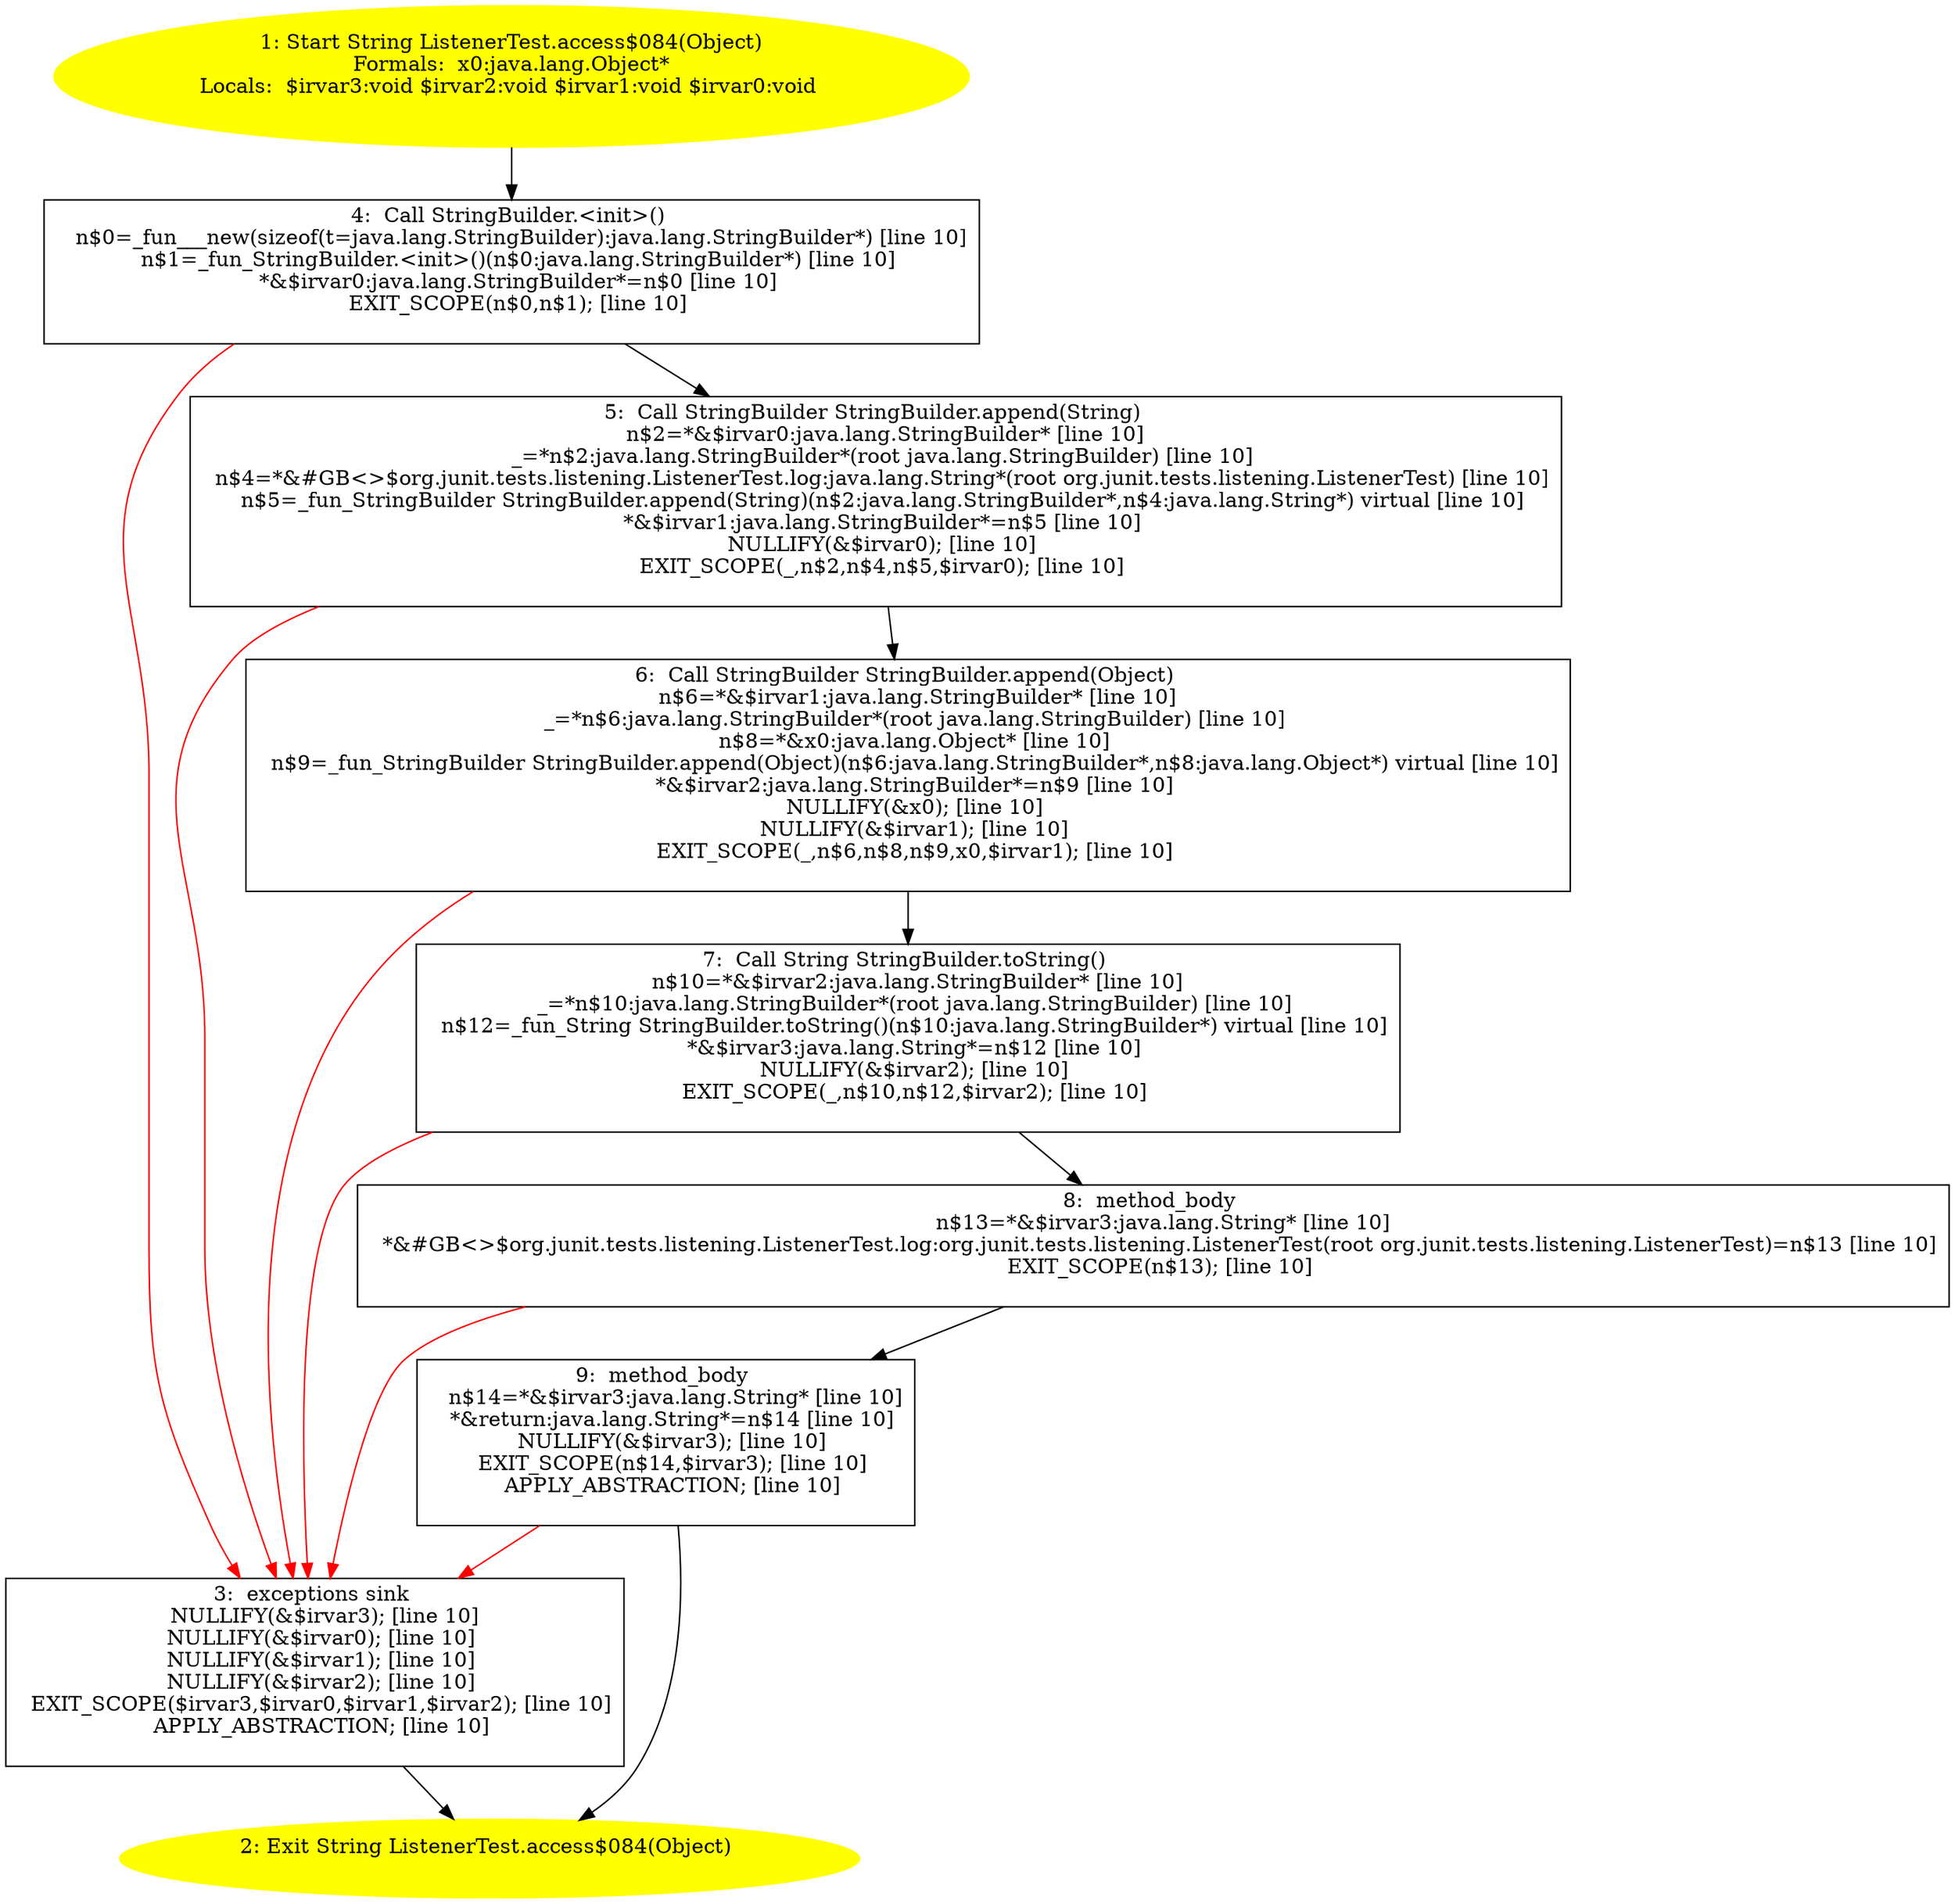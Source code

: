 /* @generated */
digraph cfg {
"org.junit.tests.listening.ListenerTest.access$084(java.lang.Object):java.lang.String.c1a30a4bd5b4ffefcb429ac8dc1a1bcd_1" [label="1: Start String ListenerTest.access$084(Object)\nFormals:  x0:java.lang.Object*\nLocals:  $irvar3:void $irvar2:void $irvar1:void $irvar0:void \n  " color=yellow style=filled]
	

	 "org.junit.tests.listening.ListenerTest.access$084(java.lang.Object):java.lang.String.c1a30a4bd5b4ffefcb429ac8dc1a1bcd_1" -> "org.junit.tests.listening.ListenerTest.access$084(java.lang.Object):java.lang.String.c1a30a4bd5b4ffefcb429ac8dc1a1bcd_4" ;
"org.junit.tests.listening.ListenerTest.access$084(java.lang.Object):java.lang.String.c1a30a4bd5b4ffefcb429ac8dc1a1bcd_2" [label="2: Exit String ListenerTest.access$084(Object) \n  " color=yellow style=filled]
	

"org.junit.tests.listening.ListenerTest.access$084(java.lang.Object):java.lang.String.c1a30a4bd5b4ffefcb429ac8dc1a1bcd_3" [label="3:  exceptions sink \n   NULLIFY(&$irvar3); [line 10]\n  NULLIFY(&$irvar0); [line 10]\n  NULLIFY(&$irvar1); [line 10]\n  NULLIFY(&$irvar2); [line 10]\n  EXIT_SCOPE($irvar3,$irvar0,$irvar1,$irvar2); [line 10]\n  APPLY_ABSTRACTION; [line 10]\n " shape="box"]
	

	 "org.junit.tests.listening.ListenerTest.access$084(java.lang.Object):java.lang.String.c1a30a4bd5b4ffefcb429ac8dc1a1bcd_3" -> "org.junit.tests.listening.ListenerTest.access$084(java.lang.Object):java.lang.String.c1a30a4bd5b4ffefcb429ac8dc1a1bcd_2" ;
"org.junit.tests.listening.ListenerTest.access$084(java.lang.Object):java.lang.String.c1a30a4bd5b4ffefcb429ac8dc1a1bcd_4" [label="4:  Call StringBuilder.<init>() \n   n$0=_fun___new(sizeof(t=java.lang.StringBuilder):java.lang.StringBuilder*) [line 10]\n  n$1=_fun_StringBuilder.<init>()(n$0:java.lang.StringBuilder*) [line 10]\n  *&$irvar0:java.lang.StringBuilder*=n$0 [line 10]\n  EXIT_SCOPE(n$0,n$1); [line 10]\n " shape="box"]
	

	 "org.junit.tests.listening.ListenerTest.access$084(java.lang.Object):java.lang.String.c1a30a4bd5b4ffefcb429ac8dc1a1bcd_4" -> "org.junit.tests.listening.ListenerTest.access$084(java.lang.Object):java.lang.String.c1a30a4bd5b4ffefcb429ac8dc1a1bcd_5" ;
	 "org.junit.tests.listening.ListenerTest.access$084(java.lang.Object):java.lang.String.c1a30a4bd5b4ffefcb429ac8dc1a1bcd_4" -> "org.junit.tests.listening.ListenerTest.access$084(java.lang.Object):java.lang.String.c1a30a4bd5b4ffefcb429ac8dc1a1bcd_3" [color="red" ];
"org.junit.tests.listening.ListenerTest.access$084(java.lang.Object):java.lang.String.c1a30a4bd5b4ffefcb429ac8dc1a1bcd_5" [label="5:  Call StringBuilder StringBuilder.append(String) \n   n$2=*&$irvar0:java.lang.StringBuilder* [line 10]\n  _=*n$2:java.lang.StringBuilder*(root java.lang.StringBuilder) [line 10]\n  n$4=*&#GB<>$org.junit.tests.listening.ListenerTest.log:java.lang.String*(root org.junit.tests.listening.ListenerTest) [line 10]\n  n$5=_fun_StringBuilder StringBuilder.append(String)(n$2:java.lang.StringBuilder*,n$4:java.lang.String*) virtual [line 10]\n  *&$irvar1:java.lang.StringBuilder*=n$5 [line 10]\n  NULLIFY(&$irvar0); [line 10]\n  EXIT_SCOPE(_,n$2,n$4,n$5,$irvar0); [line 10]\n " shape="box"]
	

	 "org.junit.tests.listening.ListenerTest.access$084(java.lang.Object):java.lang.String.c1a30a4bd5b4ffefcb429ac8dc1a1bcd_5" -> "org.junit.tests.listening.ListenerTest.access$084(java.lang.Object):java.lang.String.c1a30a4bd5b4ffefcb429ac8dc1a1bcd_6" ;
	 "org.junit.tests.listening.ListenerTest.access$084(java.lang.Object):java.lang.String.c1a30a4bd5b4ffefcb429ac8dc1a1bcd_5" -> "org.junit.tests.listening.ListenerTest.access$084(java.lang.Object):java.lang.String.c1a30a4bd5b4ffefcb429ac8dc1a1bcd_3" [color="red" ];
"org.junit.tests.listening.ListenerTest.access$084(java.lang.Object):java.lang.String.c1a30a4bd5b4ffefcb429ac8dc1a1bcd_6" [label="6:  Call StringBuilder StringBuilder.append(Object) \n   n$6=*&$irvar1:java.lang.StringBuilder* [line 10]\n  _=*n$6:java.lang.StringBuilder*(root java.lang.StringBuilder) [line 10]\n  n$8=*&x0:java.lang.Object* [line 10]\n  n$9=_fun_StringBuilder StringBuilder.append(Object)(n$6:java.lang.StringBuilder*,n$8:java.lang.Object*) virtual [line 10]\n  *&$irvar2:java.lang.StringBuilder*=n$9 [line 10]\n  NULLIFY(&x0); [line 10]\n  NULLIFY(&$irvar1); [line 10]\n  EXIT_SCOPE(_,n$6,n$8,n$9,x0,$irvar1); [line 10]\n " shape="box"]
	

	 "org.junit.tests.listening.ListenerTest.access$084(java.lang.Object):java.lang.String.c1a30a4bd5b4ffefcb429ac8dc1a1bcd_6" -> "org.junit.tests.listening.ListenerTest.access$084(java.lang.Object):java.lang.String.c1a30a4bd5b4ffefcb429ac8dc1a1bcd_7" ;
	 "org.junit.tests.listening.ListenerTest.access$084(java.lang.Object):java.lang.String.c1a30a4bd5b4ffefcb429ac8dc1a1bcd_6" -> "org.junit.tests.listening.ListenerTest.access$084(java.lang.Object):java.lang.String.c1a30a4bd5b4ffefcb429ac8dc1a1bcd_3" [color="red" ];
"org.junit.tests.listening.ListenerTest.access$084(java.lang.Object):java.lang.String.c1a30a4bd5b4ffefcb429ac8dc1a1bcd_7" [label="7:  Call String StringBuilder.toString() \n   n$10=*&$irvar2:java.lang.StringBuilder* [line 10]\n  _=*n$10:java.lang.StringBuilder*(root java.lang.StringBuilder) [line 10]\n  n$12=_fun_String StringBuilder.toString()(n$10:java.lang.StringBuilder*) virtual [line 10]\n  *&$irvar3:java.lang.String*=n$12 [line 10]\n  NULLIFY(&$irvar2); [line 10]\n  EXIT_SCOPE(_,n$10,n$12,$irvar2); [line 10]\n " shape="box"]
	

	 "org.junit.tests.listening.ListenerTest.access$084(java.lang.Object):java.lang.String.c1a30a4bd5b4ffefcb429ac8dc1a1bcd_7" -> "org.junit.tests.listening.ListenerTest.access$084(java.lang.Object):java.lang.String.c1a30a4bd5b4ffefcb429ac8dc1a1bcd_8" ;
	 "org.junit.tests.listening.ListenerTest.access$084(java.lang.Object):java.lang.String.c1a30a4bd5b4ffefcb429ac8dc1a1bcd_7" -> "org.junit.tests.listening.ListenerTest.access$084(java.lang.Object):java.lang.String.c1a30a4bd5b4ffefcb429ac8dc1a1bcd_3" [color="red" ];
"org.junit.tests.listening.ListenerTest.access$084(java.lang.Object):java.lang.String.c1a30a4bd5b4ffefcb429ac8dc1a1bcd_8" [label="8:  method_body \n   n$13=*&$irvar3:java.lang.String* [line 10]\n  *&#GB<>$org.junit.tests.listening.ListenerTest.log:org.junit.tests.listening.ListenerTest(root org.junit.tests.listening.ListenerTest)=n$13 [line 10]\n  EXIT_SCOPE(n$13); [line 10]\n " shape="box"]
	

	 "org.junit.tests.listening.ListenerTest.access$084(java.lang.Object):java.lang.String.c1a30a4bd5b4ffefcb429ac8dc1a1bcd_8" -> "org.junit.tests.listening.ListenerTest.access$084(java.lang.Object):java.lang.String.c1a30a4bd5b4ffefcb429ac8dc1a1bcd_9" ;
	 "org.junit.tests.listening.ListenerTest.access$084(java.lang.Object):java.lang.String.c1a30a4bd5b4ffefcb429ac8dc1a1bcd_8" -> "org.junit.tests.listening.ListenerTest.access$084(java.lang.Object):java.lang.String.c1a30a4bd5b4ffefcb429ac8dc1a1bcd_3" [color="red" ];
"org.junit.tests.listening.ListenerTest.access$084(java.lang.Object):java.lang.String.c1a30a4bd5b4ffefcb429ac8dc1a1bcd_9" [label="9:  method_body \n   n$14=*&$irvar3:java.lang.String* [line 10]\n  *&return:java.lang.String*=n$14 [line 10]\n  NULLIFY(&$irvar3); [line 10]\n  EXIT_SCOPE(n$14,$irvar3); [line 10]\n  APPLY_ABSTRACTION; [line 10]\n " shape="box"]
	

	 "org.junit.tests.listening.ListenerTest.access$084(java.lang.Object):java.lang.String.c1a30a4bd5b4ffefcb429ac8dc1a1bcd_9" -> "org.junit.tests.listening.ListenerTest.access$084(java.lang.Object):java.lang.String.c1a30a4bd5b4ffefcb429ac8dc1a1bcd_2" ;
	 "org.junit.tests.listening.ListenerTest.access$084(java.lang.Object):java.lang.String.c1a30a4bd5b4ffefcb429ac8dc1a1bcd_9" -> "org.junit.tests.listening.ListenerTest.access$084(java.lang.Object):java.lang.String.c1a30a4bd5b4ffefcb429ac8dc1a1bcd_3" [color="red" ];
}
